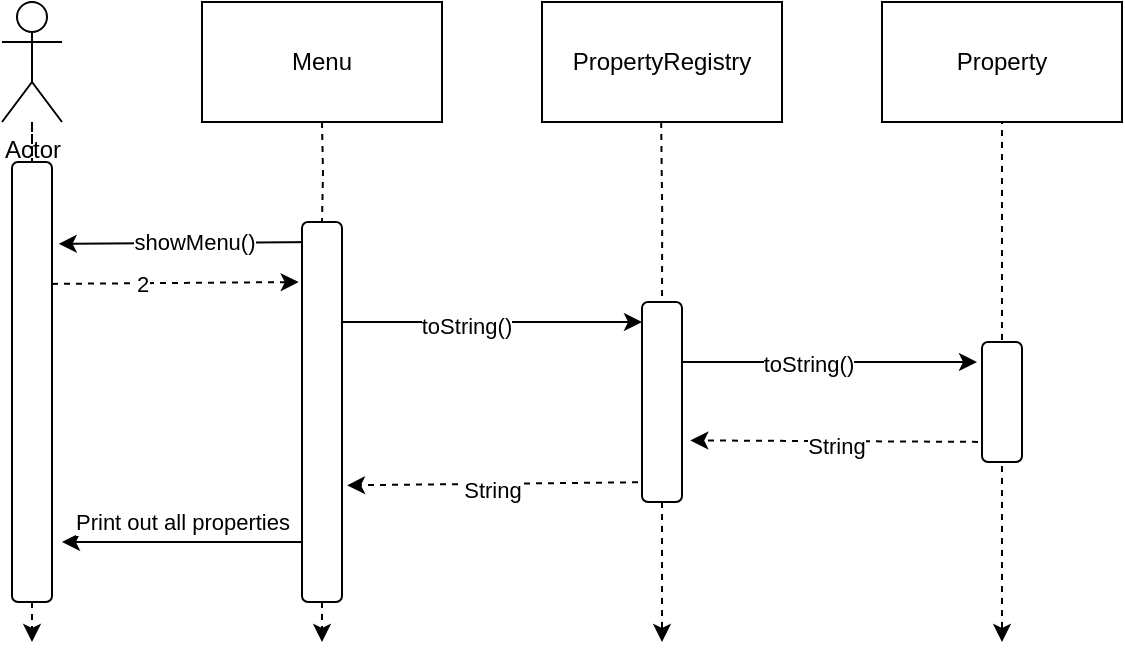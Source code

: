 <mxfile version="15.7.4" type="github">
  <diagram id="kgpKYQtTHZ0yAKxKKP6v" name="Page-1">
    <mxGraphModel dx="1185" dy="635" grid="1" gridSize="10" guides="1" tooltips="1" connect="1" arrows="1" fold="1" page="1" pageScale="1" pageWidth="850" pageHeight="1100" math="0" shadow="0">
      <root>
        <mxCell id="0" />
        <mxCell id="1" parent="0" />
        <mxCell id="QE61wKvnC4oQsoH9w30M-3" style="edgeStyle=orthogonalEdgeStyle;rounded=0;orthogonalLoop=1;jettySize=auto;html=1;dashed=1;startArrow=none;" edge="1" parent="1" source="QE61wKvnC4oQsoH9w30M-27">
          <mxGeometry relative="1" as="geometry">
            <mxPoint x="245" y="440" as="targetPoint" />
          </mxGeometry>
        </mxCell>
        <mxCell id="QE61wKvnC4oQsoH9w30M-1" value="Actor" style="shape=umlActor;verticalLabelPosition=bottom;verticalAlign=top;html=1;outlineConnect=0;" vertex="1" parent="1">
          <mxGeometry x="230" y="120" width="30" height="60" as="geometry" />
        </mxCell>
        <mxCell id="QE61wKvnC4oQsoH9w30M-4" value="Menu" style="rounded=0;whiteSpace=wrap;html=1;" vertex="1" parent="1">
          <mxGeometry x="330" y="120" width="120" height="60" as="geometry" />
        </mxCell>
        <mxCell id="QE61wKvnC4oQsoH9w30M-5" value="PropertyRegistry" style="rounded=0;whiteSpace=wrap;html=1;" vertex="1" parent="1">
          <mxGeometry x="500" y="120" width="120" height="60" as="geometry" />
        </mxCell>
        <mxCell id="QE61wKvnC4oQsoH9w30M-6" value="Property" style="rounded=0;whiteSpace=wrap;html=1;" vertex="1" parent="1">
          <mxGeometry x="670" y="120" width="120" height="60" as="geometry" />
        </mxCell>
        <mxCell id="QE61wKvnC4oQsoH9w30M-7" style="edgeStyle=orthogonalEdgeStyle;rounded=0;orthogonalLoop=1;jettySize=auto;html=1;dashed=1;startArrow=none;" edge="1" parent="1" source="QE61wKvnC4oQsoH9w30M-33">
          <mxGeometry relative="1" as="geometry">
            <mxPoint x="390" y="440" as="targetPoint" />
            <mxPoint x="390" y="180" as="sourcePoint" />
          </mxGeometry>
        </mxCell>
        <mxCell id="QE61wKvnC4oQsoH9w30M-8" style="edgeStyle=orthogonalEdgeStyle;rounded=0;orthogonalLoop=1;jettySize=auto;html=1;dashed=1;startArrow=none;" edge="1" parent="1" source="QE61wKvnC4oQsoH9w30M-36">
          <mxGeometry relative="1" as="geometry">
            <mxPoint x="560" y="440" as="targetPoint" />
            <mxPoint x="559.58" y="180" as="sourcePoint" />
          </mxGeometry>
        </mxCell>
        <mxCell id="QE61wKvnC4oQsoH9w30M-9" style="edgeStyle=orthogonalEdgeStyle;rounded=0;orthogonalLoop=1;jettySize=auto;html=1;dashed=1;" edge="1" parent="1">
          <mxGeometry relative="1" as="geometry">
            <mxPoint x="730" y="440" as="targetPoint" />
            <mxPoint x="710.0" y="180" as="sourcePoint" />
            <Array as="points">
              <mxPoint x="730" y="180" />
              <mxPoint x="730" y="440" />
            </Array>
          </mxGeometry>
        </mxCell>
        <mxCell id="QE61wKvnC4oQsoH9w30M-12" value="" style="endArrow=classic;html=1;rounded=0;entryX=0.186;entryY=-0.167;entryDx=0;entryDy=0;entryPerimeter=0;" edge="1" parent="1" target="QE61wKvnC4oQsoH9w30M-27">
          <mxGeometry width="50" height="50" relative="1" as="geometry">
            <mxPoint x="390" y="240" as="sourcePoint" />
            <mxPoint x="240" y="240" as="targetPoint" />
          </mxGeometry>
        </mxCell>
        <mxCell id="QE61wKvnC4oQsoH9w30M-13" value="showMenu()" style="edgeLabel;html=1;align=center;verticalAlign=middle;resizable=0;points=[];" vertex="1" connectable="0" parent="QE61wKvnC4oQsoH9w30M-12">
          <mxGeometry x="-0.289" y="-1" relative="1" as="geometry">
            <mxPoint x="-17" as="offset" />
          </mxGeometry>
        </mxCell>
        <mxCell id="QE61wKvnC4oQsoH9w30M-14" value="" style="endArrow=classic;html=1;rounded=0;dashed=1;exitX=0.277;exitY=0;exitDx=0;exitDy=0;exitPerimeter=0;entryX=0.158;entryY=1.083;entryDx=0;entryDy=0;entryPerimeter=0;" edge="1" parent="1" source="QE61wKvnC4oQsoH9w30M-27" target="QE61wKvnC4oQsoH9w30M-33">
          <mxGeometry width="50" height="50" relative="1" as="geometry">
            <mxPoint x="270" y="260" as="sourcePoint" />
            <mxPoint x="390" y="260" as="targetPoint" />
          </mxGeometry>
        </mxCell>
        <mxCell id="QE61wKvnC4oQsoH9w30M-15" value="2" style="edgeLabel;html=1;align=center;verticalAlign=middle;resizable=0;points=[];" vertex="1" connectable="0" parent="QE61wKvnC4oQsoH9w30M-14">
          <mxGeometry x="-0.274" relative="1" as="geometry">
            <mxPoint as="offset" />
          </mxGeometry>
        </mxCell>
        <mxCell id="QE61wKvnC4oQsoH9w30M-16" value="" style="endArrow=classic;html=1;rounded=0;entryX=0.1;entryY=1;entryDx=0;entryDy=0;entryPerimeter=0;" edge="1" parent="1" target="QE61wKvnC4oQsoH9w30M-36">
          <mxGeometry width="50" height="50" relative="1" as="geometry">
            <mxPoint x="390" y="280" as="sourcePoint" />
            <mxPoint x="560" y="280" as="targetPoint" />
          </mxGeometry>
        </mxCell>
        <mxCell id="QE61wKvnC4oQsoH9w30M-18" value="toString()" style="edgeLabel;html=1;align=center;verticalAlign=middle;resizable=0;points=[];" vertex="1" connectable="0" parent="QE61wKvnC4oQsoH9w30M-16">
          <mxGeometry x="-0.108" y="-2" relative="1" as="geometry">
            <mxPoint as="offset" />
          </mxGeometry>
        </mxCell>
        <mxCell id="QE61wKvnC4oQsoH9w30M-19" value="" style="endArrow=classic;html=1;rounded=0;entryX=0.167;entryY=1.125;entryDx=0;entryDy=0;entryPerimeter=0;" edge="1" parent="1" target="QE61wKvnC4oQsoH9w30M-38">
          <mxGeometry width="50" height="50" relative="1" as="geometry">
            <mxPoint x="560" y="300" as="sourcePoint" />
            <mxPoint x="730" y="300" as="targetPoint" />
          </mxGeometry>
        </mxCell>
        <mxCell id="QE61wKvnC4oQsoH9w30M-20" value="toString()" style="edgeLabel;html=1;align=center;verticalAlign=middle;resizable=0;points=[];" vertex="1" connectable="0" parent="QE61wKvnC4oQsoH9w30M-19">
          <mxGeometry x="0.128" y="-1" relative="1" as="geometry">
            <mxPoint x="-16" as="offset" />
          </mxGeometry>
        </mxCell>
        <mxCell id="QE61wKvnC4oQsoH9w30M-21" value="" style="endArrow=classic;html=1;rounded=0;dashed=1;entryX=0.692;entryY=-0.208;entryDx=0;entryDy=0;entryPerimeter=0;" edge="1" parent="1" target="QE61wKvnC4oQsoH9w30M-36">
          <mxGeometry width="50" height="50" relative="1" as="geometry">
            <mxPoint x="730" y="340" as="sourcePoint" />
            <mxPoint x="560" y="340" as="targetPoint" />
          </mxGeometry>
        </mxCell>
        <mxCell id="QE61wKvnC4oQsoH9w30M-22" value="String" style="edgeLabel;html=1;align=center;verticalAlign=middle;resizable=0;points=[];" vertex="1" connectable="0" parent="QE61wKvnC4oQsoH9w30M-21">
          <mxGeometry x="-0.157" y="2" relative="1" as="geometry">
            <mxPoint x="-18" as="offset" />
          </mxGeometry>
        </mxCell>
        <mxCell id="QE61wKvnC4oQsoH9w30M-23" value="" style="endArrow=classic;html=1;rounded=0;dashed=1;entryX=0.693;entryY=-0.125;entryDx=0;entryDy=0;entryPerimeter=0;" edge="1" parent="1" target="QE61wKvnC4oQsoH9w30M-33">
          <mxGeometry width="50" height="50" relative="1" as="geometry">
            <mxPoint x="560" y="360" as="sourcePoint" />
            <mxPoint x="390" y="360" as="targetPoint" />
          </mxGeometry>
        </mxCell>
        <mxCell id="QE61wKvnC4oQsoH9w30M-24" value="String" style="edgeLabel;html=1;align=center;verticalAlign=middle;resizable=0;points=[];" vertex="1" connectable="0" parent="QE61wKvnC4oQsoH9w30M-23">
          <mxGeometry x="-0.186" y="3" relative="1" as="geometry">
            <mxPoint x="-21" as="offset" />
          </mxGeometry>
        </mxCell>
        <mxCell id="QE61wKvnC4oQsoH9w30M-25" value="" style="endArrow=classic;html=1;rounded=0;" edge="1" parent="1">
          <mxGeometry width="50" height="50" relative="1" as="geometry">
            <mxPoint x="390" y="390" as="sourcePoint" />
            <mxPoint x="260" y="390" as="targetPoint" />
          </mxGeometry>
        </mxCell>
        <mxCell id="QE61wKvnC4oQsoH9w30M-26" value="Print out all properties" style="edgeLabel;html=1;align=center;verticalAlign=middle;resizable=0;points=[];" vertex="1" connectable="0" parent="QE61wKvnC4oQsoH9w30M-25">
          <mxGeometry x="-0.2" y="2" relative="1" as="geometry">
            <mxPoint x="-18" y="-12" as="offset" />
          </mxGeometry>
        </mxCell>
        <mxCell id="QE61wKvnC4oQsoH9w30M-27" value="" style="rounded=1;whiteSpace=wrap;html=1;direction=south;" vertex="1" parent="1">
          <mxGeometry x="235" y="200" width="20" height="220" as="geometry" />
        </mxCell>
        <mxCell id="QE61wKvnC4oQsoH9w30M-31" value="" style="edgeStyle=orthogonalEdgeStyle;rounded=0;orthogonalLoop=1;jettySize=auto;html=1;dashed=1;endArrow=none;" edge="1" parent="1" source="QE61wKvnC4oQsoH9w30M-1" target="QE61wKvnC4oQsoH9w30M-27">
          <mxGeometry relative="1" as="geometry">
            <mxPoint x="245" y="560" as="targetPoint" />
            <mxPoint x="245" y="180" as="sourcePoint" />
          </mxGeometry>
        </mxCell>
        <mxCell id="QE61wKvnC4oQsoH9w30M-33" value="" style="rounded=1;whiteSpace=wrap;html=1;direction=south;" vertex="1" parent="1">
          <mxGeometry x="380" y="230" width="20" height="190" as="geometry" />
        </mxCell>
        <mxCell id="QE61wKvnC4oQsoH9w30M-34" value="" style="edgeStyle=orthogonalEdgeStyle;rounded=0;orthogonalLoop=1;jettySize=auto;html=1;dashed=1;endArrow=none;" edge="1" parent="1" target="QE61wKvnC4oQsoH9w30M-33">
          <mxGeometry relative="1" as="geometry">
            <mxPoint x="390" y="560" as="targetPoint" />
            <mxPoint x="390" y="180" as="sourcePoint" />
          </mxGeometry>
        </mxCell>
        <mxCell id="QE61wKvnC4oQsoH9w30M-36" value="" style="rounded=1;whiteSpace=wrap;html=1;direction=south;" vertex="1" parent="1">
          <mxGeometry x="550" y="270" width="20" height="100" as="geometry" />
        </mxCell>
        <mxCell id="QE61wKvnC4oQsoH9w30M-37" value="" style="edgeStyle=orthogonalEdgeStyle;rounded=0;orthogonalLoop=1;jettySize=auto;html=1;dashed=1;endArrow=none;" edge="1" parent="1" target="QE61wKvnC4oQsoH9w30M-36">
          <mxGeometry relative="1" as="geometry">
            <mxPoint x="559.58" y="560" as="targetPoint" />
            <mxPoint x="559.58" y="180" as="sourcePoint" />
          </mxGeometry>
        </mxCell>
        <mxCell id="QE61wKvnC4oQsoH9w30M-38" value="" style="rounded=1;whiteSpace=wrap;html=1;direction=south;" vertex="1" parent="1">
          <mxGeometry x="720" y="290" width="20" height="60" as="geometry" />
        </mxCell>
      </root>
    </mxGraphModel>
  </diagram>
</mxfile>
